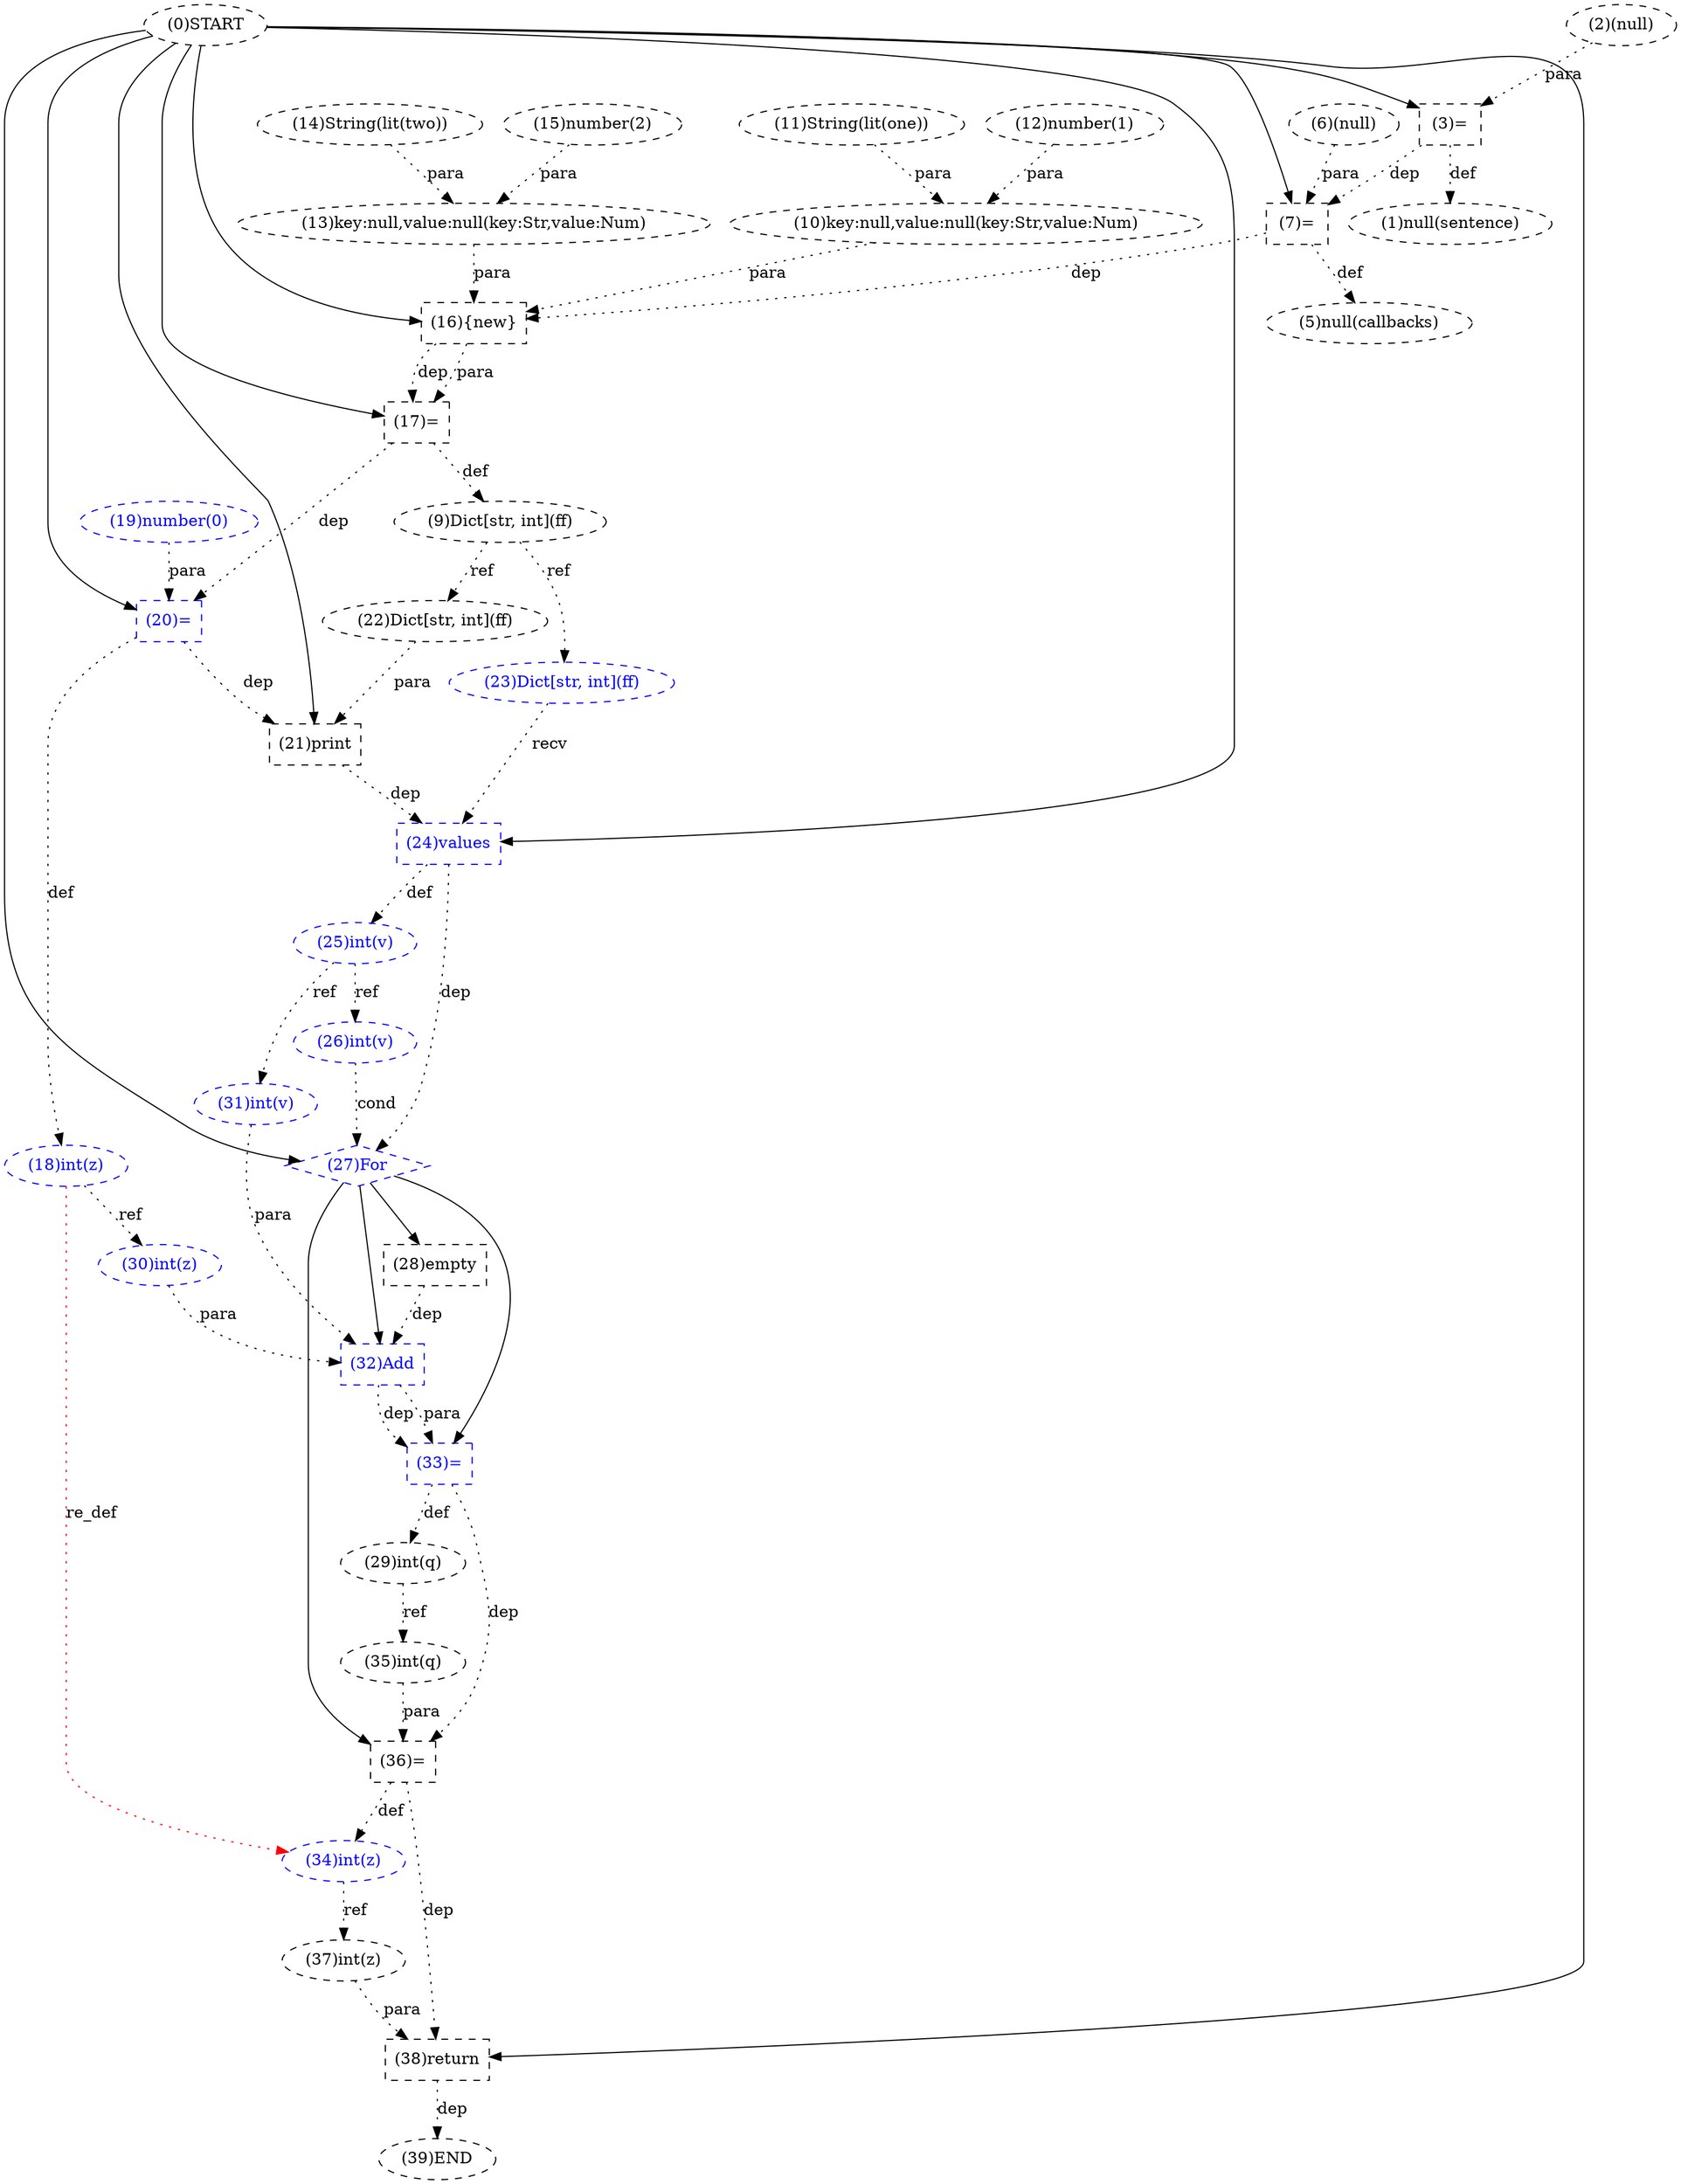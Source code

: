 digraph G {
1 [label="(39)END" style=dashed]
2 [label="(29)int(q)" shape=ellipse style=dashed]
3 [label="(36)=" shape=box style=dashed]
4 [label="(13)key:null,value:null(key:Str,value:Num)" shape=ellipse style=dashed]
5 [label="(19)number(0)" shape=ellipse style=dashed color=blue fontcolor=blue]
6 [label="(11)String(lit(one))" shape=ellipse style=dashed]
7 [label="(3)=" shape=box style=dashed]
8 [label="(34)int(z)" shape=ellipse style=dashed color=blue fontcolor=blue]
9 [label="(37)int(z)" shape=ellipse style=dashed]
10 [label="(6)(null)" shape=ellipse style=dashed]
11 [label="(12)number(1)" shape=ellipse style=dashed]
12 [label="(26)int(v)" shape=ellipse style=dashed color=blue fontcolor=blue]
13 [label="(14)String(lit(two))" shape=ellipse style=dashed]
14 [label="(22)Dict[str, int](ff)" shape=ellipse style=dashed]
15 [label="(28)empty" shape=box style=dashed]
16 [label="(31)int(v)" shape=ellipse style=dashed color=blue fontcolor=blue]
17 [label="(18)int(z)" shape=ellipse style=dashed color=blue fontcolor=blue]
18 [label="(27)For" shape=diamond style=dashed color=blue fontcolor=blue]
19 [label="(1)null(sentence)" shape=ellipse style=dashed]
20 [label="(33)=" shape=box style=dashed color=blue fontcolor=blue]
21 [label="(10)key:null,value:null(key:Str,value:Num)" shape=ellipse style=dashed]
22 [label="(30)int(z)" shape=ellipse style=dashed color=blue fontcolor=blue]
23 [label="(20)=" shape=box style=dashed color=blue fontcolor=blue]
24 [label="(32)Add" shape=box style=dashed color=blue fontcolor=blue]
25 [label="(24)values" shape=box style=dashed color=blue fontcolor=blue]
26 [label="(35)int(q)" shape=ellipse style=dashed]
27 [label="(5)null(callbacks)" shape=ellipse style=dashed]
28 [label="(23)Dict[str, int](ff)" shape=ellipse style=dashed color=blue fontcolor=blue]
29 [label="(25)int(v)" shape=ellipse style=dashed color=blue fontcolor=blue]
30 [label="(2)(null)" shape=ellipse style=dashed]
31 [label="(38)return" shape=box style=dashed]
32 [label="(0)START" style=dashed]
33 [label="(16){new}" shape=box style=dashed]
34 [label="(17)=" shape=box style=dashed]
35 [label="(7)=" shape=box style=dashed]
36 [label="(15)number(2)" shape=ellipse style=dashed]
37 [label="(21)print" shape=box style=dashed]
38 [label="(9)Dict[str, int](ff)" shape=ellipse style=dashed]
31 -> 1 [label="dep" style=dotted];
20 -> 2 [label="def" style=dotted];
18 -> 3 [label="" style=solid];
26 -> 3 [label="para" style=dotted];
20 -> 3 [label="dep" style=dotted];
13 -> 4 [label="para" style=dotted];
36 -> 4 [label="para" style=dotted];
32 -> 7 [label="" style=solid];
30 -> 7 [label="para" style=dotted];
3 -> 8 [label="def" style=dotted];
17 -> 8 [label="re_def" style=dotted color=red];
8 -> 9 [label="ref" style=dotted];
29 -> 12 [label="ref" style=dotted];
38 -> 14 [label="ref" style=dotted];
18 -> 15 [label="" style=solid];
29 -> 16 [label="ref" style=dotted];
23 -> 17 [label="def" style=dotted];
32 -> 18 [label="" style=solid];
25 -> 18 [label="dep" style=dotted];
12 -> 18 [label="cond" style=dotted];
7 -> 19 [label="def" style=dotted];
18 -> 20 [label="" style=solid];
24 -> 20 [label="dep" style=dotted];
24 -> 20 [label="para" style=dotted];
6 -> 21 [label="para" style=dotted];
11 -> 21 [label="para" style=dotted];
17 -> 22 [label="ref" style=dotted];
32 -> 23 [label="" style=solid];
5 -> 23 [label="para" style=dotted];
34 -> 23 [label="dep" style=dotted];
18 -> 24 [label="" style=solid];
22 -> 24 [label="para" style=dotted];
16 -> 24 [label="para" style=dotted];
15 -> 24 [label="dep" style=dotted];
32 -> 25 [label="" style=solid];
28 -> 25 [label="recv" style=dotted];
37 -> 25 [label="dep" style=dotted];
2 -> 26 [label="ref" style=dotted];
35 -> 27 [label="def" style=dotted];
38 -> 28 [label="ref" style=dotted];
25 -> 29 [label="def" style=dotted];
32 -> 31 [label="" style=solid];
9 -> 31 [label="para" style=dotted];
3 -> 31 [label="dep" style=dotted];
32 -> 33 [label="" style=solid];
21 -> 33 [label="para" style=dotted];
4 -> 33 [label="para" style=dotted];
35 -> 33 [label="dep" style=dotted];
32 -> 34 [label="" style=solid];
33 -> 34 [label="dep" style=dotted];
33 -> 34 [label="para" style=dotted];
32 -> 35 [label="" style=solid];
10 -> 35 [label="para" style=dotted];
7 -> 35 [label="dep" style=dotted];
32 -> 37 [label="" style=solid];
14 -> 37 [label="para" style=dotted];
23 -> 37 [label="dep" style=dotted];
34 -> 38 [label="def" style=dotted];
}